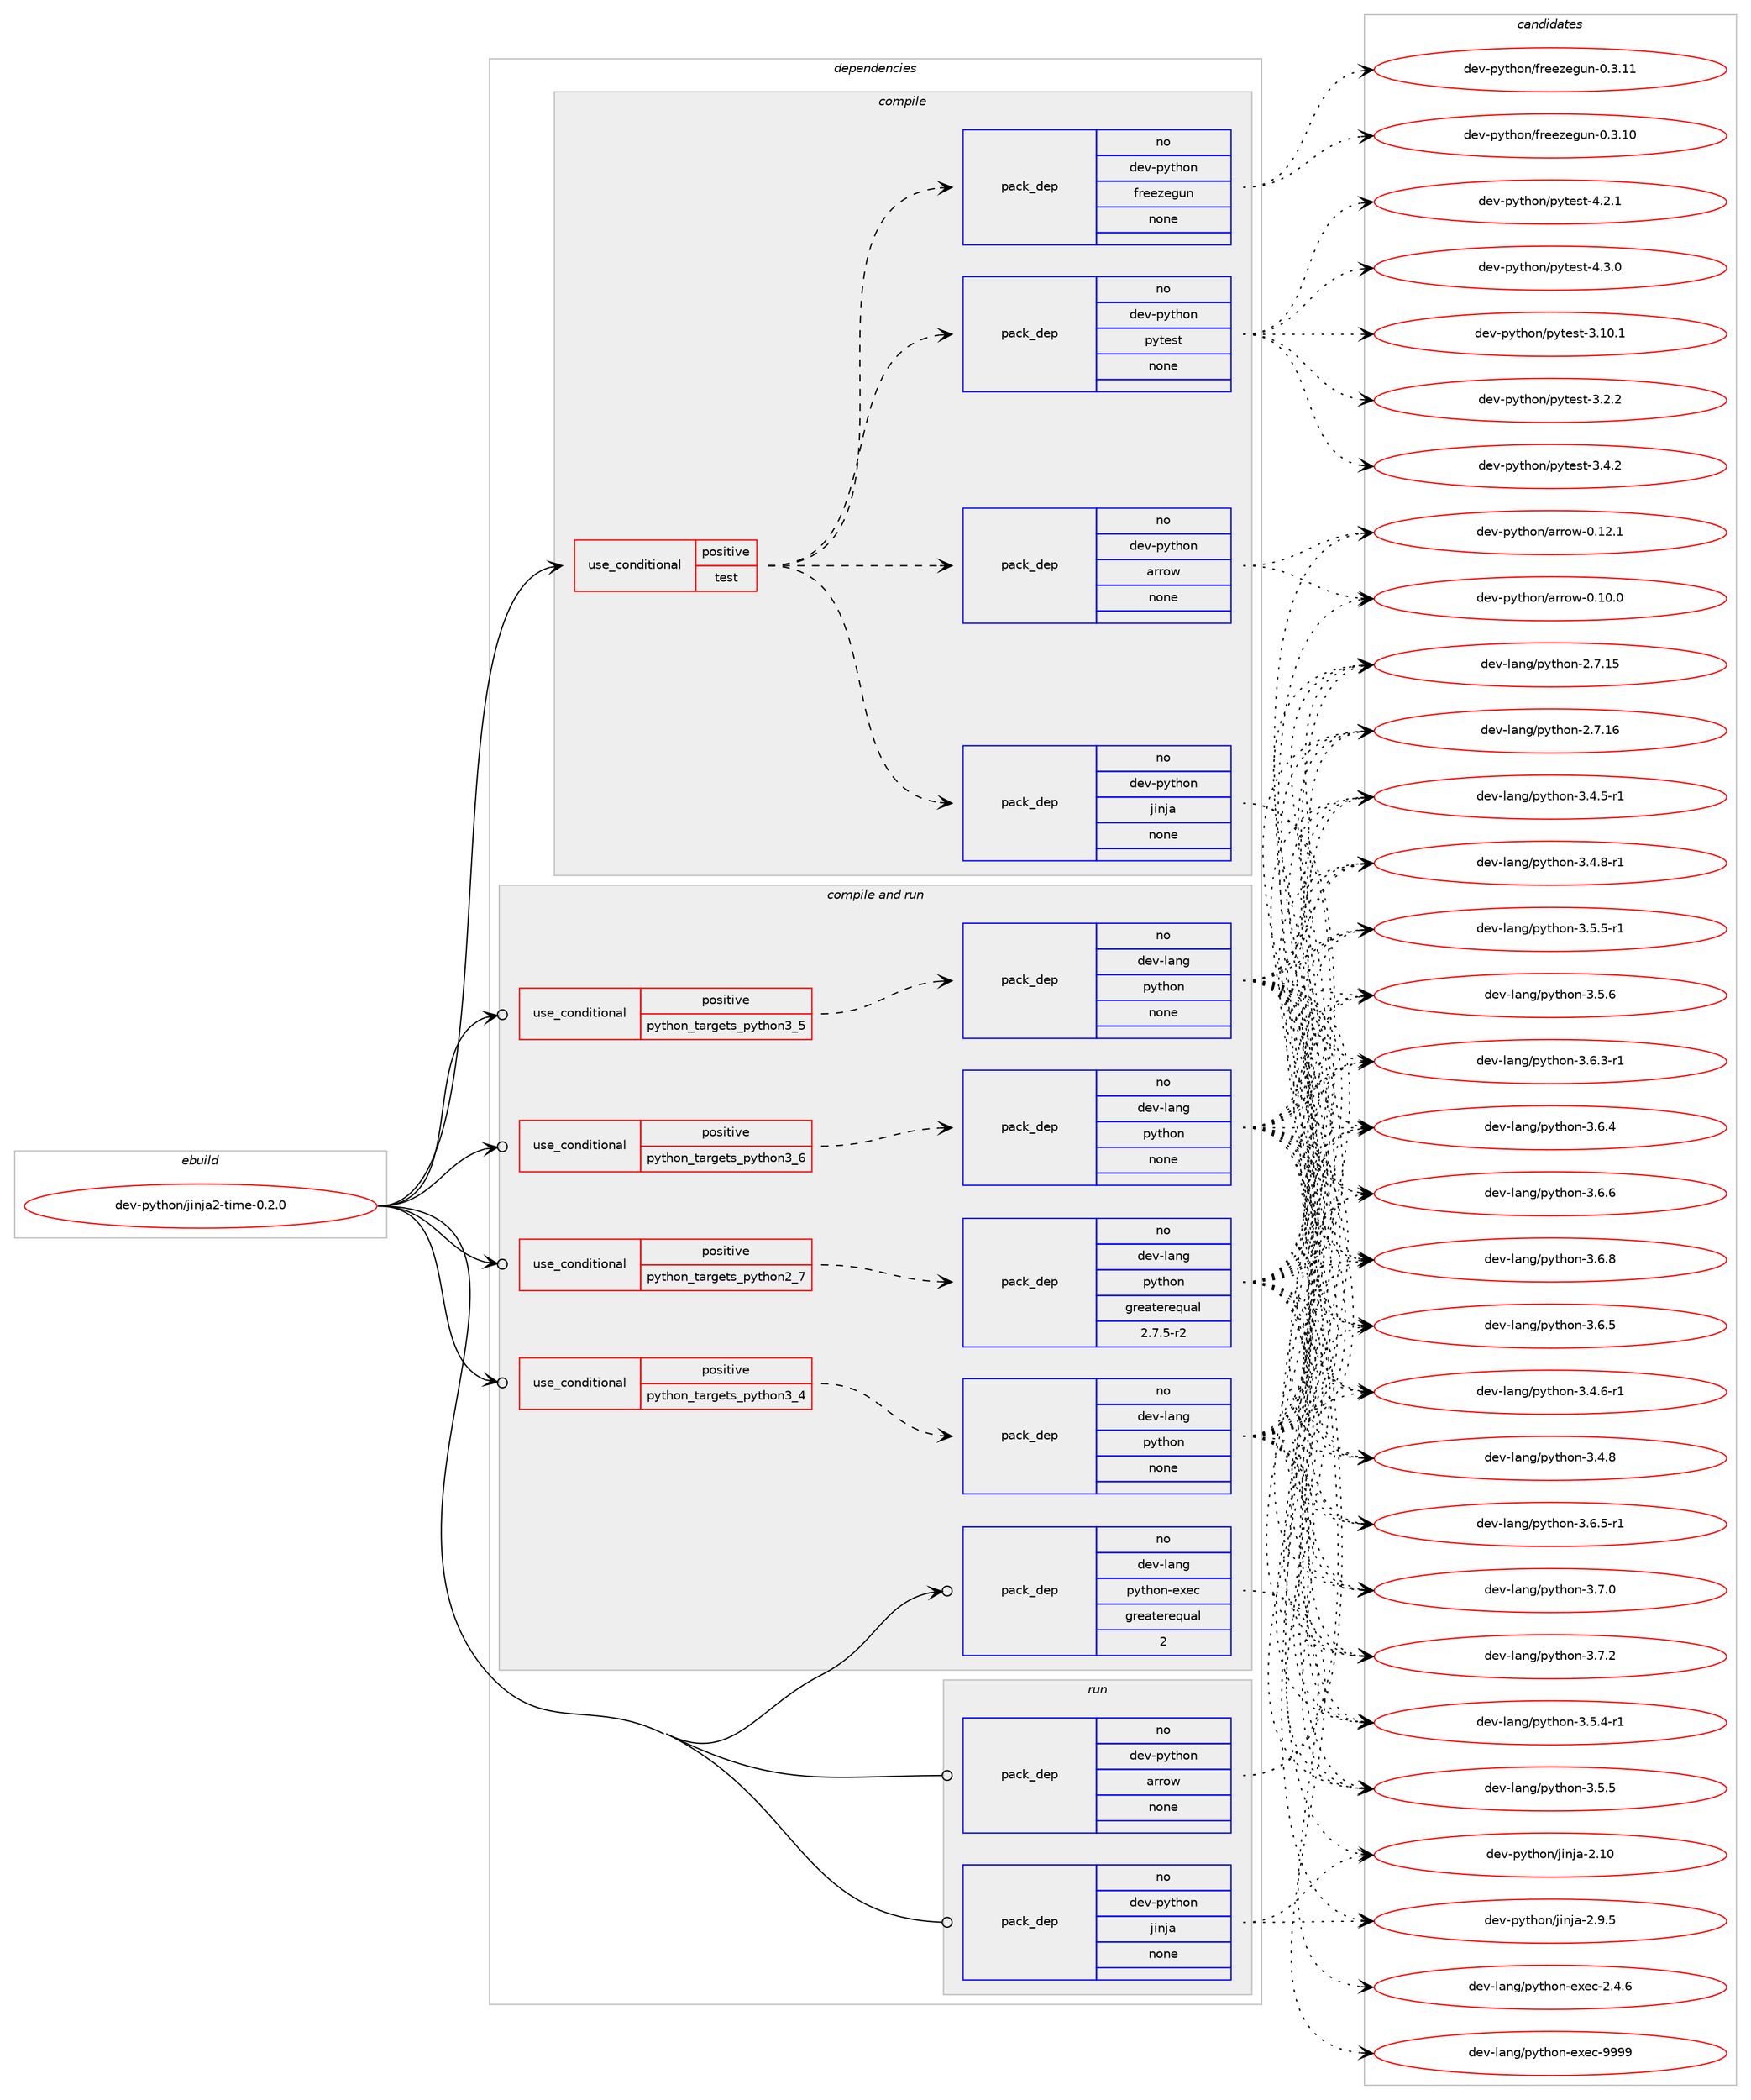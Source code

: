digraph prolog {

# *************
# Graph options
# *************

newrank=true;
concentrate=true;
compound=true;
graph [rankdir=LR,fontname=Helvetica,fontsize=10,ranksep=1.5];#, ranksep=2.5, nodesep=0.2];
edge  [arrowhead=vee];
node  [fontname=Helvetica,fontsize=10];

# **********
# The ebuild
# **********

subgraph cluster_leftcol {
color=gray;
rank=same;
label=<<i>ebuild</i>>;
id [label="dev-python/jinja2-time-0.2.0", color=red, width=4, href="../dev-python/jinja2-time-0.2.0.svg"];
}

# ****************
# The dependencies
# ****************

subgraph cluster_midcol {
color=gray;
label=<<i>dependencies</i>>;
subgraph cluster_compile {
fillcolor="#eeeeee";
style=filled;
label=<<i>compile</i>>;
subgraph cond376289 {
dependency1415337 [label=<<TABLE BORDER="0" CELLBORDER="1" CELLSPACING="0" CELLPADDING="4"><TR><TD ROWSPAN="3" CELLPADDING="10">use_conditional</TD></TR><TR><TD>positive</TD></TR><TR><TD>test</TD></TR></TABLE>>, shape=none, color=red];
subgraph pack1015779 {
dependency1415338 [label=<<TABLE BORDER="0" CELLBORDER="1" CELLSPACING="0" CELLPADDING="4" WIDTH="220"><TR><TD ROWSPAN="6" CELLPADDING="30">pack_dep</TD></TR><TR><TD WIDTH="110">no</TD></TR><TR><TD>dev-python</TD></TR><TR><TD>pytest</TD></TR><TR><TD>none</TD></TR><TR><TD></TD></TR></TABLE>>, shape=none, color=blue];
}
dependency1415337:e -> dependency1415338:w [weight=20,style="dashed",arrowhead="vee"];
subgraph pack1015780 {
dependency1415339 [label=<<TABLE BORDER="0" CELLBORDER="1" CELLSPACING="0" CELLPADDING="4" WIDTH="220"><TR><TD ROWSPAN="6" CELLPADDING="30">pack_dep</TD></TR><TR><TD WIDTH="110">no</TD></TR><TR><TD>dev-python</TD></TR><TR><TD>freezegun</TD></TR><TR><TD>none</TD></TR><TR><TD></TD></TR></TABLE>>, shape=none, color=blue];
}
dependency1415337:e -> dependency1415339:w [weight=20,style="dashed",arrowhead="vee"];
subgraph pack1015781 {
dependency1415340 [label=<<TABLE BORDER="0" CELLBORDER="1" CELLSPACING="0" CELLPADDING="4" WIDTH="220"><TR><TD ROWSPAN="6" CELLPADDING="30">pack_dep</TD></TR><TR><TD WIDTH="110">no</TD></TR><TR><TD>dev-python</TD></TR><TR><TD>arrow</TD></TR><TR><TD>none</TD></TR><TR><TD></TD></TR></TABLE>>, shape=none, color=blue];
}
dependency1415337:e -> dependency1415340:w [weight=20,style="dashed",arrowhead="vee"];
subgraph pack1015782 {
dependency1415341 [label=<<TABLE BORDER="0" CELLBORDER="1" CELLSPACING="0" CELLPADDING="4" WIDTH="220"><TR><TD ROWSPAN="6" CELLPADDING="30">pack_dep</TD></TR><TR><TD WIDTH="110">no</TD></TR><TR><TD>dev-python</TD></TR><TR><TD>jinja</TD></TR><TR><TD>none</TD></TR><TR><TD></TD></TR></TABLE>>, shape=none, color=blue];
}
dependency1415337:e -> dependency1415341:w [weight=20,style="dashed",arrowhead="vee"];
}
id:e -> dependency1415337:w [weight=20,style="solid",arrowhead="vee"];
}
subgraph cluster_compileandrun {
fillcolor="#eeeeee";
style=filled;
label=<<i>compile and run</i>>;
subgraph cond376290 {
dependency1415342 [label=<<TABLE BORDER="0" CELLBORDER="1" CELLSPACING="0" CELLPADDING="4"><TR><TD ROWSPAN="3" CELLPADDING="10">use_conditional</TD></TR><TR><TD>positive</TD></TR><TR><TD>python_targets_python2_7</TD></TR></TABLE>>, shape=none, color=red];
subgraph pack1015783 {
dependency1415343 [label=<<TABLE BORDER="0" CELLBORDER="1" CELLSPACING="0" CELLPADDING="4" WIDTH="220"><TR><TD ROWSPAN="6" CELLPADDING="30">pack_dep</TD></TR><TR><TD WIDTH="110">no</TD></TR><TR><TD>dev-lang</TD></TR><TR><TD>python</TD></TR><TR><TD>greaterequal</TD></TR><TR><TD>2.7.5-r2</TD></TR></TABLE>>, shape=none, color=blue];
}
dependency1415342:e -> dependency1415343:w [weight=20,style="dashed",arrowhead="vee"];
}
id:e -> dependency1415342:w [weight=20,style="solid",arrowhead="odotvee"];
subgraph cond376291 {
dependency1415344 [label=<<TABLE BORDER="0" CELLBORDER="1" CELLSPACING="0" CELLPADDING="4"><TR><TD ROWSPAN="3" CELLPADDING="10">use_conditional</TD></TR><TR><TD>positive</TD></TR><TR><TD>python_targets_python3_4</TD></TR></TABLE>>, shape=none, color=red];
subgraph pack1015784 {
dependency1415345 [label=<<TABLE BORDER="0" CELLBORDER="1" CELLSPACING="0" CELLPADDING="4" WIDTH="220"><TR><TD ROWSPAN="6" CELLPADDING="30">pack_dep</TD></TR><TR><TD WIDTH="110">no</TD></TR><TR><TD>dev-lang</TD></TR><TR><TD>python</TD></TR><TR><TD>none</TD></TR><TR><TD></TD></TR></TABLE>>, shape=none, color=blue];
}
dependency1415344:e -> dependency1415345:w [weight=20,style="dashed",arrowhead="vee"];
}
id:e -> dependency1415344:w [weight=20,style="solid",arrowhead="odotvee"];
subgraph cond376292 {
dependency1415346 [label=<<TABLE BORDER="0" CELLBORDER="1" CELLSPACING="0" CELLPADDING="4"><TR><TD ROWSPAN="3" CELLPADDING="10">use_conditional</TD></TR><TR><TD>positive</TD></TR><TR><TD>python_targets_python3_5</TD></TR></TABLE>>, shape=none, color=red];
subgraph pack1015785 {
dependency1415347 [label=<<TABLE BORDER="0" CELLBORDER="1" CELLSPACING="0" CELLPADDING="4" WIDTH="220"><TR><TD ROWSPAN="6" CELLPADDING="30">pack_dep</TD></TR><TR><TD WIDTH="110">no</TD></TR><TR><TD>dev-lang</TD></TR><TR><TD>python</TD></TR><TR><TD>none</TD></TR><TR><TD></TD></TR></TABLE>>, shape=none, color=blue];
}
dependency1415346:e -> dependency1415347:w [weight=20,style="dashed",arrowhead="vee"];
}
id:e -> dependency1415346:w [weight=20,style="solid",arrowhead="odotvee"];
subgraph cond376293 {
dependency1415348 [label=<<TABLE BORDER="0" CELLBORDER="1" CELLSPACING="0" CELLPADDING="4"><TR><TD ROWSPAN="3" CELLPADDING="10">use_conditional</TD></TR><TR><TD>positive</TD></TR><TR><TD>python_targets_python3_6</TD></TR></TABLE>>, shape=none, color=red];
subgraph pack1015786 {
dependency1415349 [label=<<TABLE BORDER="0" CELLBORDER="1" CELLSPACING="0" CELLPADDING="4" WIDTH="220"><TR><TD ROWSPAN="6" CELLPADDING="30">pack_dep</TD></TR><TR><TD WIDTH="110">no</TD></TR><TR><TD>dev-lang</TD></TR><TR><TD>python</TD></TR><TR><TD>none</TD></TR><TR><TD></TD></TR></TABLE>>, shape=none, color=blue];
}
dependency1415348:e -> dependency1415349:w [weight=20,style="dashed",arrowhead="vee"];
}
id:e -> dependency1415348:w [weight=20,style="solid",arrowhead="odotvee"];
subgraph pack1015787 {
dependency1415350 [label=<<TABLE BORDER="0" CELLBORDER="1" CELLSPACING="0" CELLPADDING="4" WIDTH="220"><TR><TD ROWSPAN="6" CELLPADDING="30">pack_dep</TD></TR><TR><TD WIDTH="110">no</TD></TR><TR><TD>dev-lang</TD></TR><TR><TD>python-exec</TD></TR><TR><TD>greaterequal</TD></TR><TR><TD>2</TD></TR></TABLE>>, shape=none, color=blue];
}
id:e -> dependency1415350:w [weight=20,style="solid",arrowhead="odotvee"];
}
subgraph cluster_run {
fillcolor="#eeeeee";
style=filled;
label=<<i>run</i>>;
subgraph pack1015788 {
dependency1415351 [label=<<TABLE BORDER="0" CELLBORDER="1" CELLSPACING="0" CELLPADDING="4" WIDTH="220"><TR><TD ROWSPAN="6" CELLPADDING="30">pack_dep</TD></TR><TR><TD WIDTH="110">no</TD></TR><TR><TD>dev-python</TD></TR><TR><TD>arrow</TD></TR><TR><TD>none</TD></TR><TR><TD></TD></TR></TABLE>>, shape=none, color=blue];
}
id:e -> dependency1415351:w [weight=20,style="solid",arrowhead="odot"];
subgraph pack1015789 {
dependency1415352 [label=<<TABLE BORDER="0" CELLBORDER="1" CELLSPACING="0" CELLPADDING="4" WIDTH="220"><TR><TD ROWSPAN="6" CELLPADDING="30">pack_dep</TD></TR><TR><TD WIDTH="110">no</TD></TR><TR><TD>dev-python</TD></TR><TR><TD>jinja</TD></TR><TR><TD>none</TD></TR><TR><TD></TD></TR></TABLE>>, shape=none, color=blue];
}
id:e -> dependency1415352:w [weight=20,style="solid",arrowhead="odot"];
}
}

# **************
# The candidates
# **************

subgraph cluster_choices {
rank=same;
color=gray;
label=<<i>candidates</i>>;

subgraph choice1015779 {
color=black;
nodesep=1;
choice100101118451121211161041111104711212111610111511645514649484649 [label="dev-python/pytest-3.10.1", color=red, width=4,href="../dev-python/pytest-3.10.1.svg"];
choice1001011184511212111610411111047112121116101115116455146504650 [label="dev-python/pytest-3.2.2", color=red, width=4,href="../dev-python/pytest-3.2.2.svg"];
choice1001011184511212111610411111047112121116101115116455146524650 [label="dev-python/pytest-3.4.2", color=red, width=4,href="../dev-python/pytest-3.4.2.svg"];
choice1001011184511212111610411111047112121116101115116455246504649 [label="dev-python/pytest-4.2.1", color=red, width=4,href="../dev-python/pytest-4.2.1.svg"];
choice1001011184511212111610411111047112121116101115116455246514648 [label="dev-python/pytest-4.3.0", color=red, width=4,href="../dev-python/pytest-4.3.0.svg"];
dependency1415338:e -> choice100101118451121211161041111104711212111610111511645514649484649:w [style=dotted,weight="100"];
dependency1415338:e -> choice1001011184511212111610411111047112121116101115116455146504650:w [style=dotted,weight="100"];
dependency1415338:e -> choice1001011184511212111610411111047112121116101115116455146524650:w [style=dotted,weight="100"];
dependency1415338:e -> choice1001011184511212111610411111047112121116101115116455246504649:w [style=dotted,weight="100"];
dependency1415338:e -> choice1001011184511212111610411111047112121116101115116455246514648:w [style=dotted,weight="100"];
}
subgraph choice1015780 {
color=black;
nodesep=1;
choice100101118451121211161041111104710211410110112210110311711045484651464948 [label="dev-python/freezegun-0.3.10", color=red, width=4,href="../dev-python/freezegun-0.3.10.svg"];
choice100101118451121211161041111104710211410110112210110311711045484651464949 [label="dev-python/freezegun-0.3.11", color=red, width=4,href="../dev-python/freezegun-0.3.11.svg"];
dependency1415339:e -> choice100101118451121211161041111104710211410110112210110311711045484651464948:w [style=dotted,weight="100"];
dependency1415339:e -> choice100101118451121211161041111104710211410110112210110311711045484651464949:w [style=dotted,weight="100"];
}
subgraph choice1015781 {
color=black;
nodesep=1;
choice10010111845112121116104111110479711411411111945484649484648 [label="dev-python/arrow-0.10.0", color=red, width=4,href="../dev-python/arrow-0.10.0.svg"];
choice10010111845112121116104111110479711411411111945484649504649 [label="dev-python/arrow-0.12.1", color=red, width=4,href="../dev-python/arrow-0.12.1.svg"];
dependency1415340:e -> choice10010111845112121116104111110479711411411111945484649484648:w [style=dotted,weight="100"];
dependency1415340:e -> choice10010111845112121116104111110479711411411111945484649504649:w [style=dotted,weight="100"];
}
subgraph choice1015782 {
color=black;
nodesep=1;
choice1001011184511212111610411111047106105110106974550464948 [label="dev-python/jinja-2.10", color=red, width=4,href="../dev-python/jinja-2.10.svg"];
choice100101118451121211161041111104710610511010697455046574653 [label="dev-python/jinja-2.9.5", color=red, width=4,href="../dev-python/jinja-2.9.5.svg"];
dependency1415341:e -> choice1001011184511212111610411111047106105110106974550464948:w [style=dotted,weight="100"];
dependency1415341:e -> choice100101118451121211161041111104710610511010697455046574653:w [style=dotted,weight="100"];
}
subgraph choice1015783 {
color=black;
nodesep=1;
choice10010111845108971101034711212111610411111045504655464953 [label="dev-lang/python-2.7.15", color=red, width=4,href="../dev-lang/python-2.7.15.svg"];
choice10010111845108971101034711212111610411111045504655464954 [label="dev-lang/python-2.7.16", color=red, width=4,href="../dev-lang/python-2.7.16.svg"];
choice1001011184510897110103471121211161041111104551465246534511449 [label="dev-lang/python-3.4.5-r1", color=red, width=4,href="../dev-lang/python-3.4.5-r1.svg"];
choice1001011184510897110103471121211161041111104551465246544511449 [label="dev-lang/python-3.4.6-r1", color=red, width=4,href="../dev-lang/python-3.4.6-r1.svg"];
choice100101118451089711010347112121116104111110455146524656 [label="dev-lang/python-3.4.8", color=red, width=4,href="../dev-lang/python-3.4.8.svg"];
choice1001011184510897110103471121211161041111104551465246564511449 [label="dev-lang/python-3.4.8-r1", color=red, width=4,href="../dev-lang/python-3.4.8-r1.svg"];
choice1001011184510897110103471121211161041111104551465346524511449 [label="dev-lang/python-3.5.4-r1", color=red, width=4,href="../dev-lang/python-3.5.4-r1.svg"];
choice100101118451089711010347112121116104111110455146534653 [label="dev-lang/python-3.5.5", color=red, width=4,href="../dev-lang/python-3.5.5.svg"];
choice1001011184510897110103471121211161041111104551465346534511449 [label="dev-lang/python-3.5.5-r1", color=red, width=4,href="../dev-lang/python-3.5.5-r1.svg"];
choice100101118451089711010347112121116104111110455146534654 [label="dev-lang/python-3.5.6", color=red, width=4,href="../dev-lang/python-3.5.6.svg"];
choice1001011184510897110103471121211161041111104551465446514511449 [label="dev-lang/python-3.6.3-r1", color=red, width=4,href="../dev-lang/python-3.6.3-r1.svg"];
choice100101118451089711010347112121116104111110455146544652 [label="dev-lang/python-3.6.4", color=red, width=4,href="../dev-lang/python-3.6.4.svg"];
choice100101118451089711010347112121116104111110455146544653 [label="dev-lang/python-3.6.5", color=red, width=4,href="../dev-lang/python-3.6.5.svg"];
choice1001011184510897110103471121211161041111104551465446534511449 [label="dev-lang/python-3.6.5-r1", color=red, width=4,href="../dev-lang/python-3.6.5-r1.svg"];
choice100101118451089711010347112121116104111110455146544654 [label="dev-lang/python-3.6.6", color=red, width=4,href="../dev-lang/python-3.6.6.svg"];
choice100101118451089711010347112121116104111110455146544656 [label="dev-lang/python-3.6.8", color=red, width=4,href="../dev-lang/python-3.6.8.svg"];
choice100101118451089711010347112121116104111110455146554648 [label="dev-lang/python-3.7.0", color=red, width=4,href="../dev-lang/python-3.7.0.svg"];
choice100101118451089711010347112121116104111110455146554650 [label="dev-lang/python-3.7.2", color=red, width=4,href="../dev-lang/python-3.7.2.svg"];
dependency1415343:e -> choice10010111845108971101034711212111610411111045504655464953:w [style=dotted,weight="100"];
dependency1415343:e -> choice10010111845108971101034711212111610411111045504655464954:w [style=dotted,weight="100"];
dependency1415343:e -> choice1001011184510897110103471121211161041111104551465246534511449:w [style=dotted,weight="100"];
dependency1415343:e -> choice1001011184510897110103471121211161041111104551465246544511449:w [style=dotted,weight="100"];
dependency1415343:e -> choice100101118451089711010347112121116104111110455146524656:w [style=dotted,weight="100"];
dependency1415343:e -> choice1001011184510897110103471121211161041111104551465246564511449:w [style=dotted,weight="100"];
dependency1415343:e -> choice1001011184510897110103471121211161041111104551465346524511449:w [style=dotted,weight="100"];
dependency1415343:e -> choice100101118451089711010347112121116104111110455146534653:w [style=dotted,weight="100"];
dependency1415343:e -> choice1001011184510897110103471121211161041111104551465346534511449:w [style=dotted,weight="100"];
dependency1415343:e -> choice100101118451089711010347112121116104111110455146534654:w [style=dotted,weight="100"];
dependency1415343:e -> choice1001011184510897110103471121211161041111104551465446514511449:w [style=dotted,weight="100"];
dependency1415343:e -> choice100101118451089711010347112121116104111110455146544652:w [style=dotted,weight="100"];
dependency1415343:e -> choice100101118451089711010347112121116104111110455146544653:w [style=dotted,weight="100"];
dependency1415343:e -> choice1001011184510897110103471121211161041111104551465446534511449:w [style=dotted,weight="100"];
dependency1415343:e -> choice100101118451089711010347112121116104111110455146544654:w [style=dotted,weight="100"];
dependency1415343:e -> choice100101118451089711010347112121116104111110455146544656:w [style=dotted,weight="100"];
dependency1415343:e -> choice100101118451089711010347112121116104111110455146554648:w [style=dotted,weight="100"];
dependency1415343:e -> choice100101118451089711010347112121116104111110455146554650:w [style=dotted,weight="100"];
}
subgraph choice1015784 {
color=black;
nodesep=1;
choice10010111845108971101034711212111610411111045504655464953 [label="dev-lang/python-2.7.15", color=red, width=4,href="../dev-lang/python-2.7.15.svg"];
choice10010111845108971101034711212111610411111045504655464954 [label="dev-lang/python-2.7.16", color=red, width=4,href="../dev-lang/python-2.7.16.svg"];
choice1001011184510897110103471121211161041111104551465246534511449 [label="dev-lang/python-3.4.5-r1", color=red, width=4,href="../dev-lang/python-3.4.5-r1.svg"];
choice1001011184510897110103471121211161041111104551465246544511449 [label="dev-lang/python-3.4.6-r1", color=red, width=4,href="../dev-lang/python-3.4.6-r1.svg"];
choice100101118451089711010347112121116104111110455146524656 [label="dev-lang/python-3.4.8", color=red, width=4,href="../dev-lang/python-3.4.8.svg"];
choice1001011184510897110103471121211161041111104551465246564511449 [label="dev-lang/python-3.4.8-r1", color=red, width=4,href="../dev-lang/python-3.4.8-r1.svg"];
choice1001011184510897110103471121211161041111104551465346524511449 [label="dev-lang/python-3.5.4-r1", color=red, width=4,href="../dev-lang/python-3.5.4-r1.svg"];
choice100101118451089711010347112121116104111110455146534653 [label="dev-lang/python-3.5.5", color=red, width=4,href="../dev-lang/python-3.5.5.svg"];
choice1001011184510897110103471121211161041111104551465346534511449 [label="dev-lang/python-3.5.5-r1", color=red, width=4,href="../dev-lang/python-3.5.5-r1.svg"];
choice100101118451089711010347112121116104111110455146534654 [label="dev-lang/python-3.5.6", color=red, width=4,href="../dev-lang/python-3.5.6.svg"];
choice1001011184510897110103471121211161041111104551465446514511449 [label="dev-lang/python-3.6.3-r1", color=red, width=4,href="../dev-lang/python-3.6.3-r1.svg"];
choice100101118451089711010347112121116104111110455146544652 [label="dev-lang/python-3.6.4", color=red, width=4,href="../dev-lang/python-3.6.4.svg"];
choice100101118451089711010347112121116104111110455146544653 [label="dev-lang/python-3.6.5", color=red, width=4,href="../dev-lang/python-3.6.5.svg"];
choice1001011184510897110103471121211161041111104551465446534511449 [label="dev-lang/python-3.6.5-r1", color=red, width=4,href="../dev-lang/python-3.6.5-r1.svg"];
choice100101118451089711010347112121116104111110455146544654 [label="dev-lang/python-3.6.6", color=red, width=4,href="../dev-lang/python-3.6.6.svg"];
choice100101118451089711010347112121116104111110455146544656 [label="dev-lang/python-3.6.8", color=red, width=4,href="../dev-lang/python-3.6.8.svg"];
choice100101118451089711010347112121116104111110455146554648 [label="dev-lang/python-3.7.0", color=red, width=4,href="../dev-lang/python-3.7.0.svg"];
choice100101118451089711010347112121116104111110455146554650 [label="dev-lang/python-3.7.2", color=red, width=4,href="../dev-lang/python-3.7.2.svg"];
dependency1415345:e -> choice10010111845108971101034711212111610411111045504655464953:w [style=dotted,weight="100"];
dependency1415345:e -> choice10010111845108971101034711212111610411111045504655464954:w [style=dotted,weight="100"];
dependency1415345:e -> choice1001011184510897110103471121211161041111104551465246534511449:w [style=dotted,weight="100"];
dependency1415345:e -> choice1001011184510897110103471121211161041111104551465246544511449:w [style=dotted,weight="100"];
dependency1415345:e -> choice100101118451089711010347112121116104111110455146524656:w [style=dotted,weight="100"];
dependency1415345:e -> choice1001011184510897110103471121211161041111104551465246564511449:w [style=dotted,weight="100"];
dependency1415345:e -> choice1001011184510897110103471121211161041111104551465346524511449:w [style=dotted,weight="100"];
dependency1415345:e -> choice100101118451089711010347112121116104111110455146534653:w [style=dotted,weight="100"];
dependency1415345:e -> choice1001011184510897110103471121211161041111104551465346534511449:w [style=dotted,weight="100"];
dependency1415345:e -> choice100101118451089711010347112121116104111110455146534654:w [style=dotted,weight="100"];
dependency1415345:e -> choice1001011184510897110103471121211161041111104551465446514511449:w [style=dotted,weight="100"];
dependency1415345:e -> choice100101118451089711010347112121116104111110455146544652:w [style=dotted,weight="100"];
dependency1415345:e -> choice100101118451089711010347112121116104111110455146544653:w [style=dotted,weight="100"];
dependency1415345:e -> choice1001011184510897110103471121211161041111104551465446534511449:w [style=dotted,weight="100"];
dependency1415345:e -> choice100101118451089711010347112121116104111110455146544654:w [style=dotted,weight="100"];
dependency1415345:e -> choice100101118451089711010347112121116104111110455146544656:w [style=dotted,weight="100"];
dependency1415345:e -> choice100101118451089711010347112121116104111110455146554648:w [style=dotted,weight="100"];
dependency1415345:e -> choice100101118451089711010347112121116104111110455146554650:w [style=dotted,weight="100"];
}
subgraph choice1015785 {
color=black;
nodesep=1;
choice10010111845108971101034711212111610411111045504655464953 [label="dev-lang/python-2.7.15", color=red, width=4,href="../dev-lang/python-2.7.15.svg"];
choice10010111845108971101034711212111610411111045504655464954 [label="dev-lang/python-2.7.16", color=red, width=4,href="../dev-lang/python-2.7.16.svg"];
choice1001011184510897110103471121211161041111104551465246534511449 [label="dev-lang/python-3.4.5-r1", color=red, width=4,href="../dev-lang/python-3.4.5-r1.svg"];
choice1001011184510897110103471121211161041111104551465246544511449 [label="dev-lang/python-3.4.6-r1", color=red, width=4,href="../dev-lang/python-3.4.6-r1.svg"];
choice100101118451089711010347112121116104111110455146524656 [label="dev-lang/python-3.4.8", color=red, width=4,href="../dev-lang/python-3.4.8.svg"];
choice1001011184510897110103471121211161041111104551465246564511449 [label="dev-lang/python-3.4.8-r1", color=red, width=4,href="../dev-lang/python-3.4.8-r1.svg"];
choice1001011184510897110103471121211161041111104551465346524511449 [label="dev-lang/python-3.5.4-r1", color=red, width=4,href="../dev-lang/python-3.5.4-r1.svg"];
choice100101118451089711010347112121116104111110455146534653 [label="dev-lang/python-3.5.5", color=red, width=4,href="../dev-lang/python-3.5.5.svg"];
choice1001011184510897110103471121211161041111104551465346534511449 [label="dev-lang/python-3.5.5-r1", color=red, width=4,href="../dev-lang/python-3.5.5-r1.svg"];
choice100101118451089711010347112121116104111110455146534654 [label="dev-lang/python-3.5.6", color=red, width=4,href="../dev-lang/python-3.5.6.svg"];
choice1001011184510897110103471121211161041111104551465446514511449 [label="dev-lang/python-3.6.3-r1", color=red, width=4,href="../dev-lang/python-3.6.3-r1.svg"];
choice100101118451089711010347112121116104111110455146544652 [label="dev-lang/python-3.6.4", color=red, width=4,href="../dev-lang/python-3.6.4.svg"];
choice100101118451089711010347112121116104111110455146544653 [label="dev-lang/python-3.6.5", color=red, width=4,href="../dev-lang/python-3.6.5.svg"];
choice1001011184510897110103471121211161041111104551465446534511449 [label="dev-lang/python-3.6.5-r1", color=red, width=4,href="../dev-lang/python-3.6.5-r1.svg"];
choice100101118451089711010347112121116104111110455146544654 [label="dev-lang/python-3.6.6", color=red, width=4,href="../dev-lang/python-3.6.6.svg"];
choice100101118451089711010347112121116104111110455146544656 [label="dev-lang/python-3.6.8", color=red, width=4,href="../dev-lang/python-3.6.8.svg"];
choice100101118451089711010347112121116104111110455146554648 [label="dev-lang/python-3.7.0", color=red, width=4,href="../dev-lang/python-3.7.0.svg"];
choice100101118451089711010347112121116104111110455146554650 [label="dev-lang/python-3.7.2", color=red, width=4,href="../dev-lang/python-3.7.2.svg"];
dependency1415347:e -> choice10010111845108971101034711212111610411111045504655464953:w [style=dotted,weight="100"];
dependency1415347:e -> choice10010111845108971101034711212111610411111045504655464954:w [style=dotted,weight="100"];
dependency1415347:e -> choice1001011184510897110103471121211161041111104551465246534511449:w [style=dotted,weight="100"];
dependency1415347:e -> choice1001011184510897110103471121211161041111104551465246544511449:w [style=dotted,weight="100"];
dependency1415347:e -> choice100101118451089711010347112121116104111110455146524656:w [style=dotted,weight="100"];
dependency1415347:e -> choice1001011184510897110103471121211161041111104551465246564511449:w [style=dotted,weight="100"];
dependency1415347:e -> choice1001011184510897110103471121211161041111104551465346524511449:w [style=dotted,weight="100"];
dependency1415347:e -> choice100101118451089711010347112121116104111110455146534653:w [style=dotted,weight="100"];
dependency1415347:e -> choice1001011184510897110103471121211161041111104551465346534511449:w [style=dotted,weight="100"];
dependency1415347:e -> choice100101118451089711010347112121116104111110455146534654:w [style=dotted,weight="100"];
dependency1415347:e -> choice1001011184510897110103471121211161041111104551465446514511449:w [style=dotted,weight="100"];
dependency1415347:e -> choice100101118451089711010347112121116104111110455146544652:w [style=dotted,weight="100"];
dependency1415347:e -> choice100101118451089711010347112121116104111110455146544653:w [style=dotted,weight="100"];
dependency1415347:e -> choice1001011184510897110103471121211161041111104551465446534511449:w [style=dotted,weight="100"];
dependency1415347:e -> choice100101118451089711010347112121116104111110455146544654:w [style=dotted,weight="100"];
dependency1415347:e -> choice100101118451089711010347112121116104111110455146544656:w [style=dotted,weight="100"];
dependency1415347:e -> choice100101118451089711010347112121116104111110455146554648:w [style=dotted,weight="100"];
dependency1415347:e -> choice100101118451089711010347112121116104111110455146554650:w [style=dotted,weight="100"];
}
subgraph choice1015786 {
color=black;
nodesep=1;
choice10010111845108971101034711212111610411111045504655464953 [label="dev-lang/python-2.7.15", color=red, width=4,href="../dev-lang/python-2.7.15.svg"];
choice10010111845108971101034711212111610411111045504655464954 [label="dev-lang/python-2.7.16", color=red, width=4,href="../dev-lang/python-2.7.16.svg"];
choice1001011184510897110103471121211161041111104551465246534511449 [label="dev-lang/python-3.4.5-r1", color=red, width=4,href="../dev-lang/python-3.4.5-r1.svg"];
choice1001011184510897110103471121211161041111104551465246544511449 [label="dev-lang/python-3.4.6-r1", color=red, width=4,href="../dev-lang/python-3.4.6-r1.svg"];
choice100101118451089711010347112121116104111110455146524656 [label="dev-lang/python-3.4.8", color=red, width=4,href="../dev-lang/python-3.4.8.svg"];
choice1001011184510897110103471121211161041111104551465246564511449 [label="dev-lang/python-3.4.8-r1", color=red, width=4,href="../dev-lang/python-3.4.8-r1.svg"];
choice1001011184510897110103471121211161041111104551465346524511449 [label="dev-lang/python-3.5.4-r1", color=red, width=4,href="../dev-lang/python-3.5.4-r1.svg"];
choice100101118451089711010347112121116104111110455146534653 [label="dev-lang/python-3.5.5", color=red, width=4,href="../dev-lang/python-3.5.5.svg"];
choice1001011184510897110103471121211161041111104551465346534511449 [label="dev-lang/python-3.5.5-r1", color=red, width=4,href="../dev-lang/python-3.5.5-r1.svg"];
choice100101118451089711010347112121116104111110455146534654 [label="dev-lang/python-3.5.6", color=red, width=4,href="../dev-lang/python-3.5.6.svg"];
choice1001011184510897110103471121211161041111104551465446514511449 [label="dev-lang/python-3.6.3-r1", color=red, width=4,href="../dev-lang/python-3.6.3-r1.svg"];
choice100101118451089711010347112121116104111110455146544652 [label="dev-lang/python-3.6.4", color=red, width=4,href="../dev-lang/python-3.6.4.svg"];
choice100101118451089711010347112121116104111110455146544653 [label="dev-lang/python-3.6.5", color=red, width=4,href="../dev-lang/python-3.6.5.svg"];
choice1001011184510897110103471121211161041111104551465446534511449 [label="dev-lang/python-3.6.5-r1", color=red, width=4,href="../dev-lang/python-3.6.5-r1.svg"];
choice100101118451089711010347112121116104111110455146544654 [label="dev-lang/python-3.6.6", color=red, width=4,href="../dev-lang/python-3.6.6.svg"];
choice100101118451089711010347112121116104111110455146544656 [label="dev-lang/python-3.6.8", color=red, width=4,href="../dev-lang/python-3.6.8.svg"];
choice100101118451089711010347112121116104111110455146554648 [label="dev-lang/python-3.7.0", color=red, width=4,href="../dev-lang/python-3.7.0.svg"];
choice100101118451089711010347112121116104111110455146554650 [label="dev-lang/python-3.7.2", color=red, width=4,href="../dev-lang/python-3.7.2.svg"];
dependency1415349:e -> choice10010111845108971101034711212111610411111045504655464953:w [style=dotted,weight="100"];
dependency1415349:e -> choice10010111845108971101034711212111610411111045504655464954:w [style=dotted,weight="100"];
dependency1415349:e -> choice1001011184510897110103471121211161041111104551465246534511449:w [style=dotted,weight="100"];
dependency1415349:e -> choice1001011184510897110103471121211161041111104551465246544511449:w [style=dotted,weight="100"];
dependency1415349:e -> choice100101118451089711010347112121116104111110455146524656:w [style=dotted,weight="100"];
dependency1415349:e -> choice1001011184510897110103471121211161041111104551465246564511449:w [style=dotted,weight="100"];
dependency1415349:e -> choice1001011184510897110103471121211161041111104551465346524511449:w [style=dotted,weight="100"];
dependency1415349:e -> choice100101118451089711010347112121116104111110455146534653:w [style=dotted,weight="100"];
dependency1415349:e -> choice1001011184510897110103471121211161041111104551465346534511449:w [style=dotted,weight="100"];
dependency1415349:e -> choice100101118451089711010347112121116104111110455146534654:w [style=dotted,weight="100"];
dependency1415349:e -> choice1001011184510897110103471121211161041111104551465446514511449:w [style=dotted,weight="100"];
dependency1415349:e -> choice100101118451089711010347112121116104111110455146544652:w [style=dotted,weight="100"];
dependency1415349:e -> choice100101118451089711010347112121116104111110455146544653:w [style=dotted,weight="100"];
dependency1415349:e -> choice1001011184510897110103471121211161041111104551465446534511449:w [style=dotted,weight="100"];
dependency1415349:e -> choice100101118451089711010347112121116104111110455146544654:w [style=dotted,weight="100"];
dependency1415349:e -> choice100101118451089711010347112121116104111110455146544656:w [style=dotted,weight="100"];
dependency1415349:e -> choice100101118451089711010347112121116104111110455146554648:w [style=dotted,weight="100"];
dependency1415349:e -> choice100101118451089711010347112121116104111110455146554650:w [style=dotted,weight="100"];
}
subgraph choice1015787 {
color=black;
nodesep=1;
choice1001011184510897110103471121211161041111104510112010199455046524654 [label="dev-lang/python-exec-2.4.6", color=red, width=4,href="../dev-lang/python-exec-2.4.6.svg"];
choice10010111845108971101034711212111610411111045101120101994557575757 [label="dev-lang/python-exec-9999", color=red, width=4,href="../dev-lang/python-exec-9999.svg"];
dependency1415350:e -> choice1001011184510897110103471121211161041111104510112010199455046524654:w [style=dotted,weight="100"];
dependency1415350:e -> choice10010111845108971101034711212111610411111045101120101994557575757:w [style=dotted,weight="100"];
}
subgraph choice1015788 {
color=black;
nodesep=1;
choice10010111845112121116104111110479711411411111945484649484648 [label="dev-python/arrow-0.10.0", color=red, width=4,href="../dev-python/arrow-0.10.0.svg"];
choice10010111845112121116104111110479711411411111945484649504649 [label="dev-python/arrow-0.12.1", color=red, width=4,href="../dev-python/arrow-0.12.1.svg"];
dependency1415351:e -> choice10010111845112121116104111110479711411411111945484649484648:w [style=dotted,weight="100"];
dependency1415351:e -> choice10010111845112121116104111110479711411411111945484649504649:w [style=dotted,weight="100"];
}
subgraph choice1015789 {
color=black;
nodesep=1;
choice1001011184511212111610411111047106105110106974550464948 [label="dev-python/jinja-2.10", color=red, width=4,href="../dev-python/jinja-2.10.svg"];
choice100101118451121211161041111104710610511010697455046574653 [label="dev-python/jinja-2.9.5", color=red, width=4,href="../dev-python/jinja-2.9.5.svg"];
dependency1415352:e -> choice1001011184511212111610411111047106105110106974550464948:w [style=dotted,weight="100"];
dependency1415352:e -> choice100101118451121211161041111104710610511010697455046574653:w [style=dotted,weight="100"];
}
}

}
